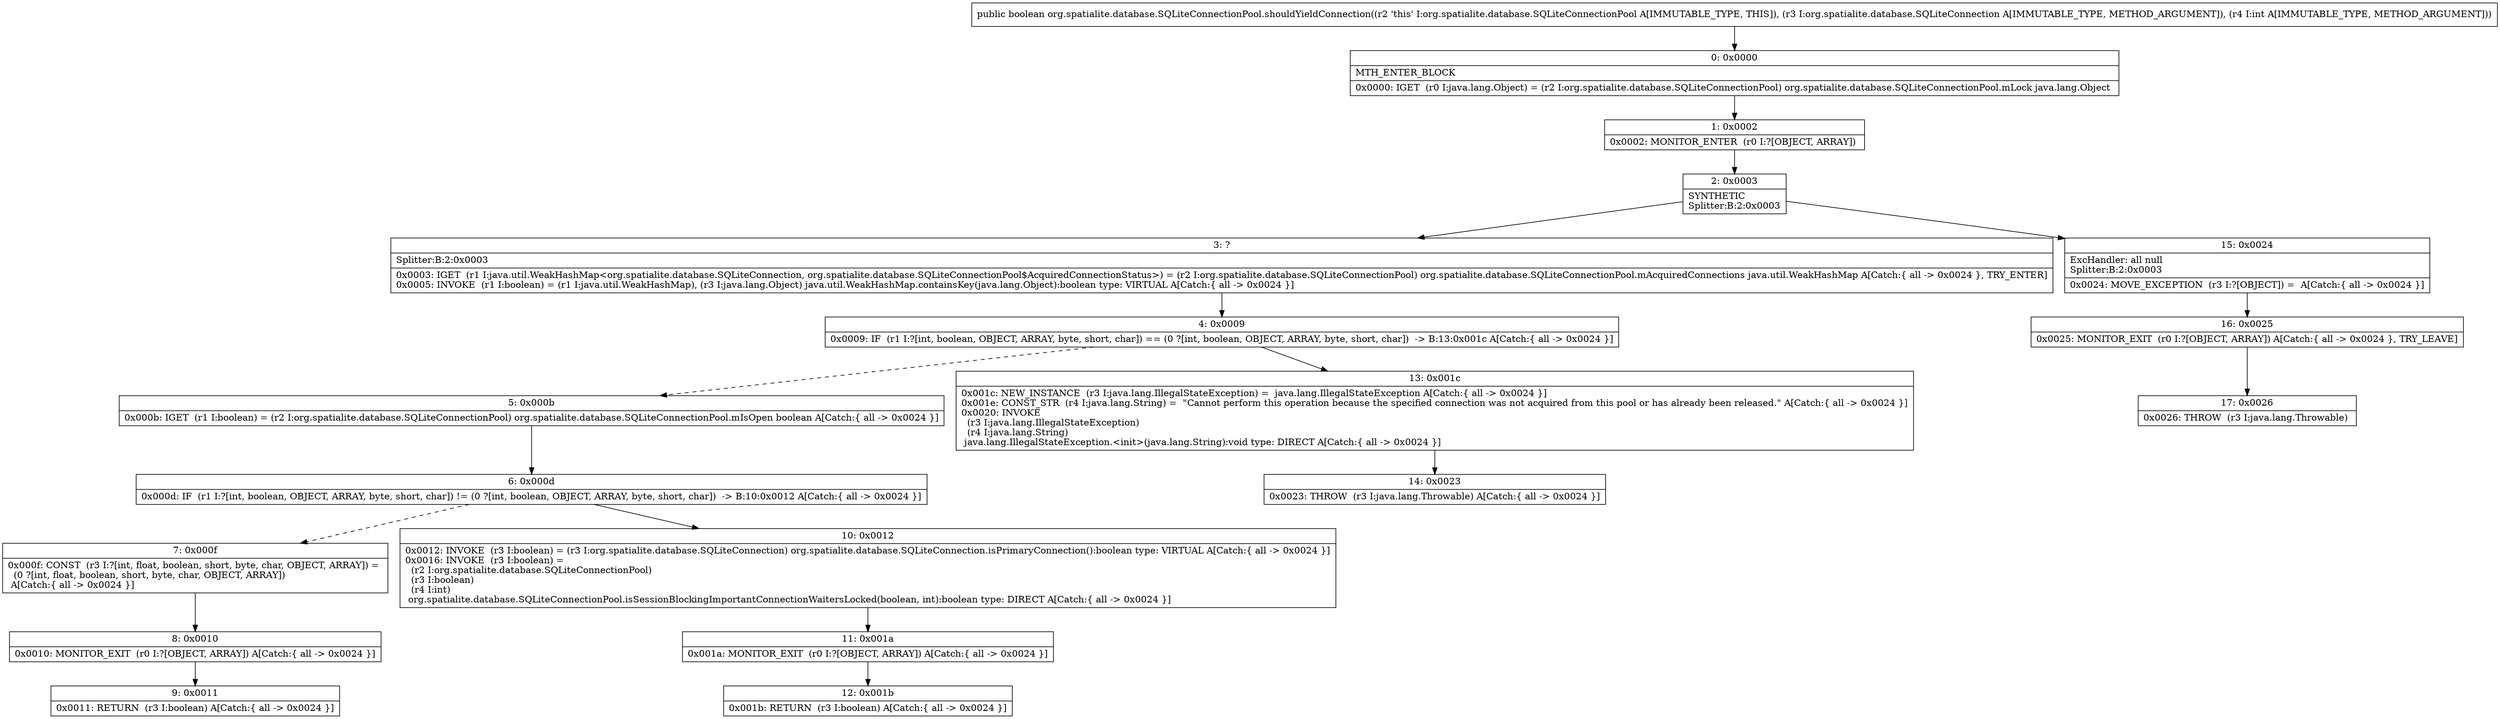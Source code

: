 digraph "CFG fororg.spatialite.database.SQLiteConnectionPool.shouldYieldConnection(Lorg\/spatialite\/database\/SQLiteConnection;I)Z" {
Node_0 [shape=record,label="{0\:\ 0x0000|MTH_ENTER_BLOCK\l|0x0000: IGET  (r0 I:java.lang.Object) = (r2 I:org.spatialite.database.SQLiteConnectionPool) org.spatialite.database.SQLiteConnectionPool.mLock java.lang.Object \l}"];
Node_1 [shape=record,label="{1\:\ 0x0002|0x0002: MONITOR_ENTER  (r0 I:?[OBJECT, ARRAY]) \l}"];
Node_2 [shape=record,label="{2\:\ 0x0003|SYNTHETIC\lSplitter:B:2:0x0003\l}"];
Node_3 [shape=record,label="{3\:\ ?|Splitter:B:2:0x0003\l|0x0003: IGET  (r1 I:java.util.WeakHashMap\<org.spatialite.database.SQLiteConnection, org.spatialite.database.SQLiteConnectionPool$AcquiredConnectionStatus\>) = (r2 I:org.spatialite.database.SQLiteConnectionPool) org.spatialite.database.SQLiteConnectionPool.mAcquiredConnections java.util.WeakHashMap A[Catch:\{ all \-\> 0x0024 \}, TRY_ENTER]\l0x0005: INVOKE  (r1 I:boolean) = (r1 I:java.util.WeakHashMap), (r3 I:java.lang.Object) java.util.WeakHashMap.containsKey(java.lang.Object):boolean type: VIRTUAL A[Catch:\{ all \-\> 0x0024 \}]\l}"];
Node_4 [shape=record,label="{4\:\ 0x0009|0x0009: IF  (r1 I:?[int, boolean, OBJECT, ARRAY, byte, short, char]) == (0 ?[int, boolean, OBJECT, ARRAY, byte, short, char])  \-\> B:13:0x001c A[Catch:\{ all \-\> 0x0024 \}]\l}"];
Node_5 [shape=record,label="{5\:\ 0x000b|0x000b: IGET  (r1 I:boolean) = (r2 I:org.spatialite.database.SQLiteConnectionPool) org.spatialite.database.SQLiteConnectionPool.mIsOpen boolean A[Catch:\{ all \-\> 0x0024 \}]\l}"];
Node_6 [shape=record,label="{6\:\ 0x000d|0x000d: IF  (r1 I:?[int, boolean, OBJECT, ARRAY, byte, short, char]) != (0 ?[int, boolean, OBJECT, ARRAY, byte, short, char])  \-\> B:10:0x0012 A[Catch:\{ all \-\> 0x0024 \}]\l}"];
Node_7 [shape=record,label="{7\:\ 0x000f|0x000f: CONST  (r3 I:?[int, float, boolean, short, byte, char, OBJECT, ARRAY]) = \l  (0 ?[int, float, boolean, short, byte, char, OBJECT, ARRAY])\l A[Catch:\{ all \-\> 0x0024 \}]\l}"];
Node_8 [shape=record,label="{8\:\ 0x0010|0x0010: MONITOR_EXIT  (r0 I:?[OBJECT, ARRAY]) A[Catch:\{ all \-\> 0x0024 \}]\l}"];
Node_9 [shape=record,label="{9\:\ 0x0011|0x0011: RETURN  (r3 I:boolean) A[Catch:\{ all \-\> 0x0024 \}]\l}"];
Node_10 [shape=record,label="{10\:\ 0x0012|0x0012: INVOKE  (r3 I:boolean) = (r3 I:org.spatialite.database.SQLiteConnection) org.spatialite.database.SQLiteConnection.isPrimaryConnection():boolean type: VIRTUAL A[Catch:\{ all \-\> 0x0024 \}]\l0x0016: INVOKE  (r3 I:boolean) = \l  (r2 I:org.spatialite.database.SQLiteConnectionPool)\l  (r3 I:boolean)\l  (r4 I:int)\l org.spatialite.database.SQLiteConnectionPool.isSessionBlockingImportantConnectionWaitersLocked(boolean, int):boolean type: DIRECT A[Catch:\{ all \-\> 0x0024 \}]\l}"];
Node_11 [shape=record,label="{11\:\ 0x001a|0x001a: MONITOR_EXIT  (r0 I:?[OBJECT, ARRAY]) A[Catch:\{ all \-\> 0x0024 \}]\l}"];
Node_12 [shape=record,label="{12\:\ 0x001b|0x001b: RETURN  (r3 I:boolean) A[Catch:\{ all \-\> 0x0024 \}]\l}"];
Node_13 [shape=record,label="{13\:\ 0x001c|0x001c: NEW_INSTANCE  (r3 I:java.lang.IllegalStateException) =  java.lang.IllegalStateException A[Catch:\{ all \-\> 0x0024 \}]\l0x001e: CONST_STR  (r4 I:java.lang.String) =  \"Cannot perform this operation because the specified connection was not acquired from this pool or has already been released.\" A[Catch:\{ all \-\> 0x0024 \}]\l0x0020: INVOKE  \l  (r3 I:java.lang.IllegalStateException)\l  (r4 I:java.lang.String)\l java.lang.IllegalStateException.\<init\>(java.lang.String):void type: DIRECT A[Catch:\{ all \-\> 0x0024 \}]\l}"];
Node_14 [shape=record,label="{14\:\ 0x0023|0x0023: THROW  (r3 I:java.lang.Throwable) A[Catch:\{ all \-\> 0x0024 \}]\l}"];
Node_15 [shape=record,label="{15\:\ 0x0024|ExcHandler: all null\lSplitter:B:2:0x0003\l|0x0024: MOVE_EXCEPTION  (r3 I:?[OBJECT]) =  A[Catch:\{ all \-\> 0x0024 \}]\l}"];
Node_16 [shape=record,label="{16\:\ 0x0025|0x0025: MONITOR_EXIT  (r0 I:?[OBJECT, ARRAY]) A[Catch:\{ all \-\> 0x0024 \}, TRY_LEAVE]\l}"];
Node_17 [shape=record,label="{17\:\ 0x0026|0x0026: THROW  (r3 I:java.lang.Throwable) \l}"];
MethodNode[shape=record,label="{public boolean org.spatialite.database.SQLiteConnectionPool.shouldYieldConnection((r2 'this' I:org.spatialite.database.SQLiteConnectionPool A[IMMUTABLE_TYPE, THIS]), (r3 I:org.spatialite.database.SQLiteConnection A[IMMUTABLE_TYPE, METHOD_ARGUMENT]), (r4 I:int A[IMMUTABLE_TYPE, METHOD_ARGUMENT])) }"];
MethodNode -> Node_0;
Node_0 -> Node_1;
Node_1 -> Node_2;
Node_2 -> Node_3;
Node_2 -> Node_15;
Node_3 -> Node_4;
Node_4 -> Node_5[style=dashed];
Node_4 -> Node_13;
Node_5 -> Node_6;
Node_6 -> Node_7[style=dashed];
Node_6 -> Node_10;
Node_7 -> Node_8;
Node_8 -> Node_9;
Node_10 -> Node_11;
Node_11 -> Node_12;
Node_13 -> Node_14;
Node_15 -> Node_16;
Node_16 -> Node_17;
}

